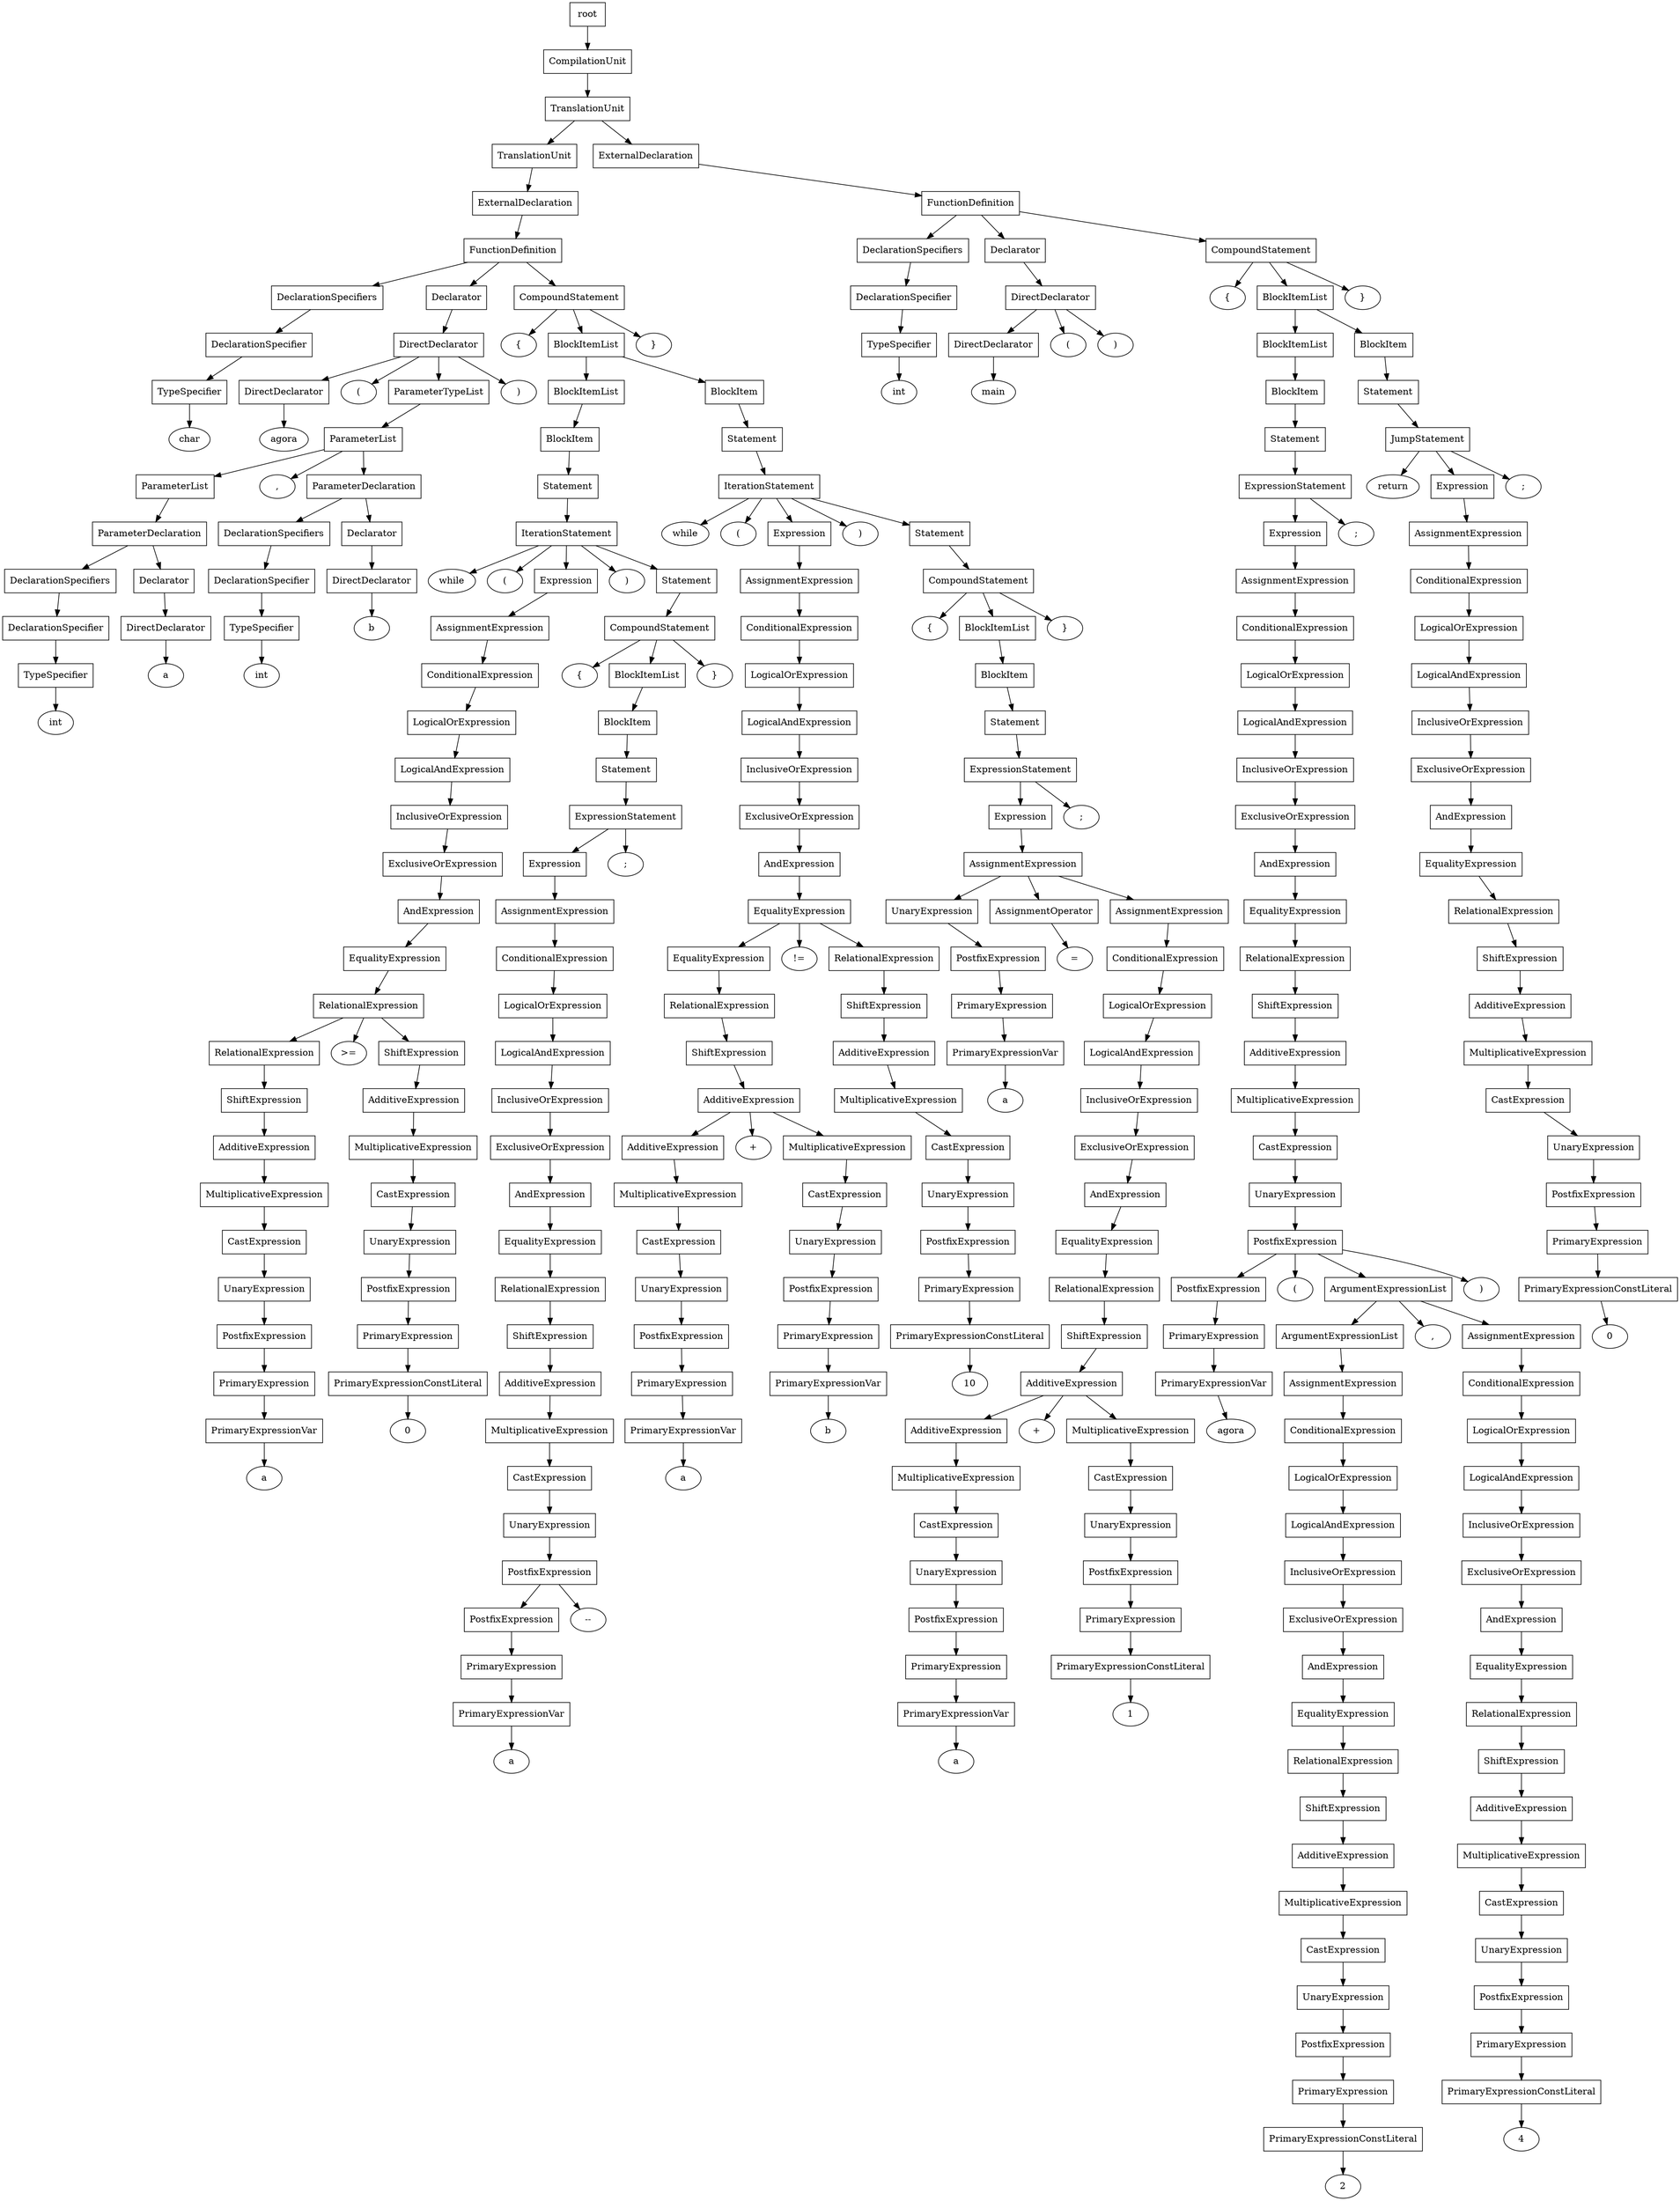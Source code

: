 digraph G {
	splines="TRUE";
	n_0 [label="root", shape="rectangle"]
	n_0 -> n_1
	n_1 [label="CompilationUnit", shape="rectangle"]
	n_1 -> n_2
	n_2 [label="TranslationUnit", shape="rectangle"]
	n_2 -> n_3
	n_3 [label="TranslationUnit", shape="rectangle"]
	n_3 -> n_5
	n_5 [label="ExternalDeclaration", shape="rectangle"]
	n_5 -> n_7
	n_7 [label="FunctionDefinition", shape="rectangle"]
	n_7 -> n_11
	n_11 [label="DeclarationSpecifiers", shape="rectangle"]
	n_11 -> n_19
	n_19 [label="DeclarationSpecifier", shape="rectangle"]
	n_19 -> n_30
	n_30 [label="TypeSpecifier", shape="rectangle"]
	n_30 -> n_41
	n_41 [label="char", shape="ellipse"]
	n_7 -> n_12
	n_12 [label="Declarator", shape="rectangle"]
	n_12 -> n_20
	n_20 [label="DirectDeclarator", shape="rectangle"]
	n_20 -> n_31
	n_31 [label="DirectDeclarator", shape="rectangle"]
	n_31 -> n_42
	n_42 [label="agora", shape="ellipse"]
	n_20 -> n_32
	n_32 [label="(", shape="ellipse"]
	n_20 -> n_33
	n_33 [label="ParameterTypeList", shape="rectangle"]
	n_33 -> n_43
	n_43 [label="ParameterList", shape="rectangle"]
	n_43 -> n_48
	n_48 [label="ParameterList", shape="rectangle"]
	n_48 -> n_57
	n_57 [label="ParameterDeclaration", shape="rectangle"]
	n_57 -> n_69
	n_69 [label="DeclarationSpecifiers", shape="rectangle"]
	n_69 -> n_82
	n_82 [label="DeclarationSpecifier", shape="rectangle"]
	n_82 -> n_94
	n_94 [label="TypeSpecifier", shape="rectangle"]
	n_94 -> n_105
	n_105 [label="int", shape="ellipse"]
	n_57 -> n_70
	n_70 [label="Declarator", shape="rectangle"]
	n_70 -> n_83
	n_83 [label="DirectDeclarator", shape="rectangle"]
	n_83 -> n_95
	n_95 [label="a", shape="ellipse"]
	n_43 -> n_49
	n_49 [label=",", shape="ellipse"]
	n_43 -> n_50
	n_50 [label="ParameterDeclaration", shape="rectangle"]
	n_50 -> n_58
	n_58 [label="DeclarationSpecifiers", shape="rectangle"]
	n_58 -> n_71
	n_71 [label="DeclarationSpecifier", shape="rectangle"]
	n_71 -> n_84
	n_84 [label="TypeSpecifier", shape="rectangle"]
	n_84 -> n_96
	n_96 [label="int", shape="ellipse"]
	n_50 -> n_59
	n_59 [label="Declarator", shape="rectangle"]
	n_59 -> n_72
	n_72 [label="DirectDeclarator", shape="rectangle"]
	n_72 -> n_85
	n_85 [label="b", shape="ellipse"]
	n_20 -> n_34
	n_34 [label=")", shape="ellipse"]
	n_7 -> n_13
	n_13 [label="CompoundStatement", shape="rectangle"]
	n_13 -> n_21
	n_21 [label="{", shape="ellipse"]
	n_13 -> n_22
	n_22 [label="BlockItemList", shape="rectangle"]
	n_22 -> n_35
	n_35 [label="BlockItemList", shape="rectangle"]
	n_35 -> n_44
	n_44 [label="BlockItem", shape="rectangle"]
	n_44 -> n_51
	n_51 [label="Statement", shape="rectangle"]
	n_51 -> n_60
	n_60 [label="IterationStatement", shape="rectangle"]
	n_60 -> n_73
	n_73 [label="while", shape="ellipse"]
	n_60 -> n_74
	n_74 [label="(", shape="ellipse"]
	n_60 -> n_75
	n_75 [label="Expression", shape="rectangle"]
	n_75 -> n_86
	n_86 [label="AssignmentExpression", shape="rectangle"]
	n_86 -> n_97
	n_97 [label="ConditionalExpression", shape="rectangle"]
	n_97 -> n_106
	n_106 [label="LogicalOrExpression", shape="rectangle"]
	n_106 -> n_112
	n_112 [label="LogicalAndExpression", shape="rectangle"]
	n_112 -> n_118
	n_118 [label="InclusiveOrExpression", shape="rectangle"]
	n_118 -> n_125
	n_125 [label="ExclusiveOrExpression", shape="rectangle"]
	n_125 -> n_132
	n_132 [label="AndExpression", shape="rectangle"]
	n_132 -> n_140
	n_140 [label="EqualityExpression", shape="rectangle"]
	n_140 -> n_150
	n_150 [label="RelationalExpression", shape="rectangle"]
	n_150 -> n_158
	n_158 [label="RelationalExpression", shape="rectangle"]
	n_158 -> n_168
	n_168 [label="ShiftExpression", shape="rectangle"]
	n_168 -> n_177
	n_177 [label="AdditiveExpression", shape="rectangle"]
	n_177 -> n_187
	n_187 [label="MultiplicativeExpression", shape="rectangle"]
	n_187 -> n_196
	n_196 [label="CastExpression", shape="rectangle"]
	n_196 -> n_205
	n_205 [label="UnaryExpression", shape="rectangle"]
	n_205 -> n_217
	n_217 [label="PostfixExpression", shape="rectangle"]
	n_217 -> n_229
	n_229 [label="PrimaryExpression", shape="rectangle"]
	n_229 -> n_239
	n_239 [label="PrimaryExpressionVar", shape="rectangle"]
	n_239 -> n_250
	n_250 [label="a", shape="ellipse"]
	n_150 -> n_159
	n_159 [label=">=", shape="ellipse"]
	n_150 -> n_160
	n_160 [label="ShiftExpression", shape="rectangle"]
	n_160 -> n_169
	n_169 [label="AdditiveExpression", shape="rectangle"]
	n_169 -> n_178
	n_178 [label="MultiplicativeExpression", shape="rectangle"]
	n_178 -> n_188
	n_188 [label="CastExpression", shape="rectangle"]
	n_188 -> n_197
	n_197 [label="UnaryExpression", shape="rectangle"]
	n_197 -> n_206
	n_206 [label="PostfixExpression", shape="rectangle"]
	n_206 -> n_218
	n_218 [label="PrimaryExpression", shape="rectangle"]
	n_218 -> n_230
	n_230 [label="PrimaryExpressionConstLiteral", shape="rectangle"]
	n_230 -> n_240
	n_240 [label="0", shape="ellipse"]
	n_60 -> n_76
	n_76 [label=")", shape="ellipse"]
	n_60 -> n_77
	n_77 [label="Statement", shape="rectangle"]
	n_77 -> n_87
	n_87 [label="CompoundStatement", shape="rectangle"]
	n_87 -> n_98
	n_98 [label="{", shape="ellipse"]
	n_87 -> n_99
	n_99 [label="BlockItemList", shape="rectangle"]
	n_99 -> n_107
	n_107 [label="BlockItem", shape="rectangle"]
	n_107 -> n_113
	n_113 [label="Statement", shape="rectangle"]
	n_113 -> n_119
	n_119 [label="ExpressionStatement", shape="rectangle"]
	n_119 -> n_126
	n_126 [label="Expression", shape="rectangle"]
	n_126 -> n_133
	n_133 [label="AssignmentExpression", shape="rectangle"]
	n_133 -> n_141
	n_141 [label="ConditionalExpression", shape="rectangle"]
	n_141 -> n_151
	n_151 [label="LogicalOrExpression", shape="rectangle"]
	n_151 -> n_161
	n_161 [label="LogicalAndExpression", shape="rectangle"]
	n_161 -> n_170
	n_170 [label="InclusiveOrExpression", shape="rectangle"]
	n_170 -> n_179
	n_179 [label="ExclusiveOrExpression", shape="rectangle"]
	n_179 -> n_189
	n_189 [label="AndExpression", shape="rectangle"]
	n_189 -> n_198
	n_198 [label="EqualityExpression", shape="rectangle"]
	n_198 -> n_207
	n_207 [label="RelationalExpression", shape="rectangle"]
	n_207 -> n_219
	n_219 [label="ShiftExpression", shape="rectangle"]
	n_219 -> n_231
	n_231 [label="AdditiveExpression", shape="rectangle"]
	n_231 -> n_241
	n_241 [label="MultiplicativeExpression", shape="rectangle"]
	n_241 -> n_251
	n_251 [label="CastExpression", shape="rectangle"]
	n_251 -> n_257
	n_257 [label="UnaryExpression", shape="rectangle"]
	n_257 -> n_262
	n_262 [label="PostfixExpression", shape="rectangle"]
	n_262 -> n_267
	n_267 [label="PostfixExpression", shape="rectangle"]
	n_267 -> n_273
	n_273 [label="PrimaryExpression", shape="rectangle"]
	n_273 -> n_278
	n_278 [label="PrimaryExpressionVar", shape="rectangle"]
	n_278 -> n_283
	n_283 [label="a", shape="ellipse"]
	n_262 -> n_268
	n_268 [label="--", shape="ellipse"]
	n_119 -> n_127
	n_127 [label=";", shape="ellipse"]
	n_87 -> n_100
	n_100 [label="}", shape="ellipse"]
	n_22 -> n_36
	n_36 [label="BlockItem", shape="rectangle"]
	n_36 -> n_45
	n_45 [label="Statement", shape="rectangle"]
	n_45 -> n_52
	n_52 [label="IterationStatement", shape="rectangle"]
	n_52 -> n_61
	n_61 [label="while", shape="ellipse"]
	n_52 -> n_62
	n_62 [label="(", shape="ellipse"]
	n_52 -> n_63
	n_63 [label="Expression", shape="rectangle"]
	n_63 -> n_78
	n_78 [label="AssignmentExpression", shape="rectangle"]
	n_78 -> n_88
	n_88 [label="ConditionalExpression", shape="rectangle"]
	n_88 -> n_101
	n_101 [label="LogicalOrExpression", shape="rectangle"]
	n_101 -> n_108
	n_108 [label="LogicalAndExpression", shape="rectangle"]
	n_108 -> n_114
	n_114 [label="InclusiveOrExpression", shape="rectangle"]
	n_114 -> n_120
	n_120 [label="ExclusiveOrExpression", shape="rectangle"]
	n_120 -> n_128
	n_128 [label="AndExpression", shape="rectangle"]
	n_128 -> n_134
	n_134 [label="EqualityExpression", shape="rectangle"]
	n_134 -> n_142
	n_142 [label="EqualityExpression", shape="rectangle"]
	n_142 -> n_152
	n_152 [label="RelationalExpression", shape="rectangle"]
	n_152 -> n_162
	n_162 [label="ShiftExpression", shape="rectangle"]
	n_162 -> n_171
	n_171 [label="AdditiveExpression", shape="rectangle"]
	n_171 -> n_180
	n_180 [label="AdditiveExpression", shape="rectangle"]
	n_180 -> n_190
	n_190 [label="MultiplicativeExpression", shape="rectangle"]
	n_190 -> n_199
	n_199 [label="CastExpression", shape="rectangle"]
	n_199 -> n_208
	n_208 [label="UnaryExpression", shape="rectangle"]
	n_208 -> n_220
	n_220 [label="PostfixExpression", shape="rectangle"]
	n_220 -> n_232
	n_232 [label="PrimaryExpression", shape="rectangle"]
	n_232 -> n_242
	n_242 [label="PrimaryExpressionVar", shape="rectangle"]
	n_242 -> n_252
	n_252 [label="a", shape="ellipse"]
	n_171 -> n_181
	n_181 [label="+", shape="ellipse"]
	n_171 -> n_182
	n_182 [label="MultiplicativeExpression", shape="rectangle"]
	n_182 -> n_191
	n_191 [label="CastExpression", shape="rectangle"]
	n_191 -> n_200
	n_200 [label="UnaryExpression", shape="rectangle"]
	n_200 -> n_209
	n_209 [label="PostfixExpression", shape="rectangle"]
	n_209 -> n_221
	n_221 [label="PrimaryExpression", shape="rectangle"]
	n_221 -> n_233
	n_233 [label="PrimaryExpressionVar", shape="rectangle"]
	n_233 -> n_243
	n_243 [label="b", shape="ellipse"]
	n_134 -> n_143
	n_143 [label="!=", shape="ellipse"]
	n_134 -> n_144
	n_144 [label="RelationalExpression", shape="rectangle"]
	n_144 -> n_153
	n_153 [label="ShiftExpression", shape="rectangle"]
	n_153 -> n_163
	n_163 [label="AdditiveExpression", shape="rectangle"]
	n_163 -> n_172
	n_172 [label="MultiplicativeExpression", shape="rectangle"]
	n_172 -> n_183
	n_183 [label="CastExpression", shape="rectangle"]
	n_183 -> n_192
	n_192 [label="UnaryExpression", shape="rectangle"]
	n_192 -> n_201
	n_201 [label="PostfixExpression", shape="rectangle"]
	n_201 -> n_210
	n_210 [label="PrimaryExpression", shape="rectangle"]
	n_210 -> n_222
	n_222 [label="PrimaryExpressionConstLiteral", shape="rectangle"]
	n_222 -> n_234
	n_234 [label="10", shape="ellipse"]
	n_52 -> n_64
	n_64 [label=")", shape="ellipse"]
	n_52 -> n_65
	n_65 [label="Statement", shape="rectangle"]
	n_65 -> n_79
	n_79 [label="CompoundStatement", shape="rectangle"]
	n_79 -> n_89
	n_89 [label="{", shape="ellipse"]
	n_79 -> n_90
	n_90 [label="BlockItemList", shape="rectangle"]
	n_90 -> n_102
	n_102 [label="BlockItem", shape="rectangle"]
	n_102 -> n_109
	n_109 [label="Statement", shape="rectangle"]
	n_109 -> n_115
	n_115 [label="ExpressionStatement", shape="rectangle"]
	n_115 -> n_121
	n_121 [label="Expression", shape="rectangle"]
	n_121 -> n_129
	n_129 [label="AssignmentExpression", shape="rectangle"]
	n_129 -> n_135
	n_135 [label="UnaryExpression", shape="rectangle"]
	n_135 -> n_145
	n_145 [label="PostfixExpression", shape="rectangle"]
	n_145 -> n_154
	n_154 [label="PrimaryExpression", shape="rectangle"]
	n_154 -> n_164
	n_164 [label="PrimaryExpressionVar", shape="rectangle"]
	n_164 -> n_173
	n_173 [label="a", shape="ellipse"]
	n_129 -> n_136
	n_136 [label="AssignmentOperator", shape="rectangle"]
	n_136 -> n_146
	n_146 [label="=", shape="ellipse"]
	n_129 -> n_137
	n_137 [label="AssignmentExpression", shape="rectangle"]
	n_137 -> n_147
	n_147 [label="ConditionalExpression", shape="rectangle"]
	n_147 -> n_155
	n_155 [label="LogicalOrExpression", shape="rectangle"]
	n_155 -> n_165
	n_165 [label="LogicalAndExpression", shape="rectangle"]
	n_165 -> n_174
	n_174 [label="InclusiveOrExpression", shape="rectangle"]
	n_174 -> n_184
	n_184 [label="ExclusiveOrExpression", shape="rectangle"]
	n_184 -> n_193
	n_193 [label="AndExpression", shape="rectangle"]
	n_193 -> n_202
	n_202 [label="EqualityExpression", shape="rectangle"]
	n_202 -> n_211
	n_211 [label="RelationalExpression", shape="rectangle"]
	n_211 -> n_223
	n_223 [label="ShiftExpression", shape="rectangle"]
	n_223 -> n_235
	n_235 [label="AdditiveExpression", shape="rectangle"]
	n_235 -> n_244
	n_244 [label="AdditiveExpression", shape="rectangle"]
	n_244 -> n_253
	n_253 [label="MultiplicativeExpression", shape="rectangle"]
	n_253 -> n_258
	n_258 [label="CastExpression", shape="rectangle"]
	n_258 -> n_263
	n_263 [label="UnaryExpression", shape="rectangle"]
	n_263 -> n_269
	n_269 [label="PostfixExpression", shape="rectangle"]
	n_269 -> n_274
	n_274 [label="PrimaryExpression", shape="rectangle"]
	n_274 -> n_279
	n_279 [label="PrimaryExpressionVar", shape="rectangle"]
	n_279 -> n_284
	n_284 [label="a", shape="ellipse"]
	n_235 -> n_245
	n_245 [label="+", shape="ellipse"]
	n_235 -> n_246
	n_246 [label="MultiplicativeExpression", shape="rectangle"]
	n_246 -> n_254
	n_254 [label="CastExpression", shape="rectangle"]
	n_254 -> n_259
	n_259 [label="UnaryExpression", shape="rectangle"]
	n_259 -> n_264
	n_264 [label="PostfixExpression", shape="rectangle"]
	n_264 -> n_270
	n_270 [label="PrimaryExpression", shape="rectangle"]
	n_270 -> n_275
	n_275 [label="PrimaryExpressionConstLiteral", shape="rectangle"]
	n_275 -> n_280
	n_280 [label="1", shape="ellipse"]
	n_115 -> n_122
	n_122 [label=";", shape="ellipse"]
	n_79 -> n_91
	n_91 [label="}", shape="ellipse"]
	n_13 -> n_23
	n_23 [label="}", shape="ellipse"]
	n_2 -> n_4
	n_4 [label="ExternalDeclaration", shape="rectangle"]
	n_4 -> n_6
	n_6 [label="FunctionDefinition", shape="rectangle"]
	n_6 -> n_8
	n_8 [label="DeclarationSpecifiers", shape="rectangle"]
	n_8 -> n_14
	n_14 [label="DeclarationSpecifier", shape="rectangle"]
	n_14 -> n_24
	n_24 [label="TypeSpecifier", shape="rectangle"]
	n_24 -> n_37
	n_37 [label="int", shape="ellipse"]
	n_6 -> n_9
	n_9 [label="Declarator", shape="rectangle"]
	n_9 -> n_15
	n_15 [label="DirectDeclarator", shape="rectangle"]
	n_15 -> n_25
	n_25 [label="DirectDeclarator", shape="rectangle"]
	n_25 -> n_38
	n_38 [label="main", shape="ellipse"]
	n_15 -> n_26
	n_26 [label="(", shape="ellipse"]
	n_15 -> n_27
	n_27 [label=")", shape="ellipse"]
	n_6 -> n_10
	n_10 [label="CompoundStatement", shape="rectangle"]
	n_10 -> n_16
	n_16 [label="{", shape="ellipse"]
	n_10 -> n_17
	n_17 [label="BlockItemList", shape="rectangle"]
	n_17 -> n_28
	n_28 [label="BlockItemList", shape="rectangle"]
	n_28 -> n_39
	n_39 [label="BlockItem", shape="rectangle"]
	n_39 -> n_46
	n_46 [label="Statement", shape="rectangle"]
	n_46 -> n_53
	n_53 [label="ExpressionStatement", shape="rectangle"]
	n_53 -> n_66
	n_66 [label="Expression", shape="rectangle"]
	n_66 -> n_80
	n_80 [label="AssignmentExpression", shape="rectangle"]
	n_80 -> n_92
	n_92 [label="ConditionalExpression", shape="rectangle"]
	n_92 -> n_103
	n_103 [label="LogicalOrExpression", shape="rectangle"]
	n_103 -> n_110
	n_110 [label="LogicalAndExpression", shape="rectangle"]
	n_110 -> n_116
	n_116 [label="InclusiveOrExpression", shape="rectangle"]
	n_116 -> n_123
	n_123 [label="ExclusiveOrExpression", shape="rectangle"]
	n_123 -> n_130
	n_130 [label="AndExpression", shape="rectangle"]
	n_130 -> n_138
	n_138 [label="EqualityExpression", shape="rectangle"]
	n_138 -> n_148
	n_148 [label="RelationalExpression", shape="rectangle"]
	n_148 -> n_156
	n_156 [label="ShiftExpression", shape="rectangle"]
	n_156 -> n_166
	n_166 [label="AdditiveExpression", shape="rectangle"]
	n_166 -> n_175
	n_175 [label="MultiplicativeExpression", shape="rectangle"]
	n_175 -> n_185
	n_185 [label="CastExpression", shape="rectangle"]
	n_185 -> n_194
	n_194 [label="UnaryExpression", shape="rectangle"]
	n_194 -> n_203
	n_203 [label="PostfixExpression", shape="rectangle"]
	n_203 -> n_212
	n_212 [label="PostfixExpression", shape="rectangle"]
	n_212 -> n_224
	n_224 [label="PrimaryExpression", shape="rectangle"]
	n_224 -> n_236
	n_236 [label="PrimaryExpressionVar", shape="rectangle"]
	n_236 -> n_247
	n_247 [label="agora", shape="ellipse"]
	n_203 -> n_213
	n_213 [label="(", shape="ellipse"]
	n_203 -> n_214
	n_214 [label="ArgumentExpressionList", shape="rectangle"]
	n_214 -> n_225
	n_225 [label="ArgumentExpressionList", shape="rectangle"]
	n_225 -> n_237
	n_237 [label="AssignmentExpression", shape="rectangle"]
	n_237 -> n_248
	n_248 [label="ConditionalExpression", shape="rectangle"]
	n_248 -> n_255
	n_255 [label="LogicalOrExpression", shape="rectangle"]
	n_255 -> n_260
	n_260 [label="LogicalAndExpression", shape="rectangle"]
	n_260 -> n_265
	n_265 [label="InclusiveOrExpression", shape="rectangle"]
	n_265 -> n_271
	n_271 [label="ExclusiveOrExpression", shape="rectangle"]
	n_271 -> n_276
	n_276 [label="AndExpression", shape="rectangle"]
	n_276 -> n_281
	n_281 [label="EqualityExpression", shape="rectangle"]
	n_281 -> n_285
	n_285 [label="RelationalExpression", shape="rectangle"]
	n_285 -> n_287
	n_287 [label="ShiftExpression", shape="rectangle"]
	n_287 -> n_289
	n_289 [label="AdditiveExpression", shape="rectangle"]
	n_289 -> n_291
	n_291 [label="MultiplicativeExpression", shape="rectangle"]
	n_291 -> n_293
	n_293 [label="CastExpression", shape="rectangle"]
	n_293 -> n_295
	n_295 [label="UnaryExpression", shape="rectangle"]
	n_295 -> n_297
	n_297 [label="PostfixExpression", shape="rectangle"]
	n_297 -> n_299
	n_299 [label="PrimaryExpression", shape="rectangle"]
	n_299 -> n_301
	n_301 [label="PrimaryExpressionConstLiteral", shape="rectangle"]
	n_301 -> n_303
	n_303 [label="2", shape="ellipse"]
	n_214 -> n_226
	n_226 [label=",", shape="ellipse"]
	n_214 -> n_227
	n_227 [label="AssignmentExpression", shape="rectangle"]
	n_227 -> n_238
	n_238 [label="ConditionalExpression", shape="rectangle"]
	n_238 -> n_249
	n_249 [label="LogicalOrExpression", shape="rectangle"]
	n_249 -> n_256
	n_256 [label="LogicalAndExpression", shape="rectangle"]
	n_256 -> n_261
	n_261 [label="InclusiveOrExpression", shape="rectangle"]
	n_261 -> n_266
	n_266 [label="ExclusiveOrExpression", shape="rectangle"]
	n_266 -> n_272
	n_272 [label="AndExpression", shape="rectangle"]
	n_272 -> n_277
	n_277 [label="EqualityExpression", shape="rectangle"]
	n_277 -> n_282
	n_282 [label="RelationalExpression", shape="rectangle"]
	n_282 -> n_286
	n_286 [label="ShiftExpression", shape="rectangle"]
	n_286 -> n_288
	n_288 [label="AdditiveExpression", shape="rectangle"]
	n_288 -> n_290
	n_290 [label="MultiplicativeExpression", shape="rectangle"]
	n_290 -> n_292
	n_292 [label="CastExpression", shape="rectangle"]
	n_292 -> n_294
	n_294 [label="UnaryExpression", shape="rectangle"]
	n_294 -> n_296
	n_296 [label="PostfixExpression", shape="rectangle"]
	n_296 -> n_298
	n_298 [label="PrimaryExpression", shape="rectangle"]
	n_298 -> n_300
	n_300 [label="PrimaryExpressionConstLiteral", shape="rectangle"]
	n_300 -> n_302
	n_302 [label="4", shape="ellipse"]
	n_203 -> n_215
	n_215 [label=")", shape="ellipse"]
	n_53 -> n_67
	n_67 [label=";", shape="ellipse"]
	n_17 -> n_29
	n_29 [label="BlockItem", shape="rectangle"]
	n_29 -> n_40
	n_40 [label="Statement", shape="rectangle"]
	n_40 -> n_47
	n_47 [label="JumpStatement", shape="rectangle"]
	n_47 -> n_54
	n_54 [label="return", shape="ellipse"]
	n_47 -> n_55
	n_55 [label="Expression", shape="rectangle"]
	n_55 -> n_68
	n_68 [label="AssignmentExpression", shape="rectangle"]
	n_68 -> n_81
	n_81 [label="ConditionalExpression", shape="rectangle"]
	n_81 -> n_93
	n_93 [label="LogicalOrExpression", shape="rectangle"]
	n_93 -> n_104
	n_104 [label="LogicalAndExpression", shape="rectangle"]
	n_104 -> n_111
	n_111 [label="InclusiveOrExpression", shape="rectangle"]
	n_111 -> n_117
	n_117 [label="ExclusiveOrExpression", shape="rectangle"]
	n_117 -> n_124
	n_124 [label="AndExpression", shape="rectangle"]
	n_124 -> n_131
	n_131 [label="EqualityExpression", shape="rectangle"]
	n_131 -> n_139
	n_139 [label="RelationalExpression", shape="rectangle"]
	n_139 -> n_149
	n_149 [label="ShiftExpression", shape="rectangle"]
	n_149 -> n_157
	n_157 [label="AdditiveExpression", shape="rectangle"]
	n_157 -> n_167
	n_167 [label="MultiplicativeExpression", shape="rectangle"]
	n_167 -> n_176
	n_176 [label="CastExpression", shape="rectangle"]
	n_176 -> n_186
	n_186 [label="UnaryExpression", shape="rectangle"]
	n_186 -> n_195
	n_195 [label="PostfixExpression", shape="rectangle"]
	n_195 -> n_204
	n_204 [label="PrimaryExpression", shape="rectangle"]
	n_204 -> n_216
	n_216 [label="PrimaryExpressionConstLiteral", shape="rectangle"]
	n_216 -> n_228
	n_228 [label="0", shape="ellipse"]
	n_47 -> n_56
	n_56 [label=";", shape="ellipse"]
	n_10 -> n_18
	n_18 [label="}", shape="ellipse"]
}